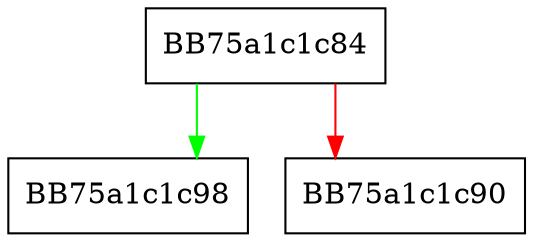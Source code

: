 digraph GetGlobalPcodeVMM {
  node [shape="box"];
  graph [splines=ortho];
  BB75a1c1c84 -> BB75a1c1c98 [color="green"];
  BB75a1c1c84 -> BB75a1c1c90 [color="red"];
}